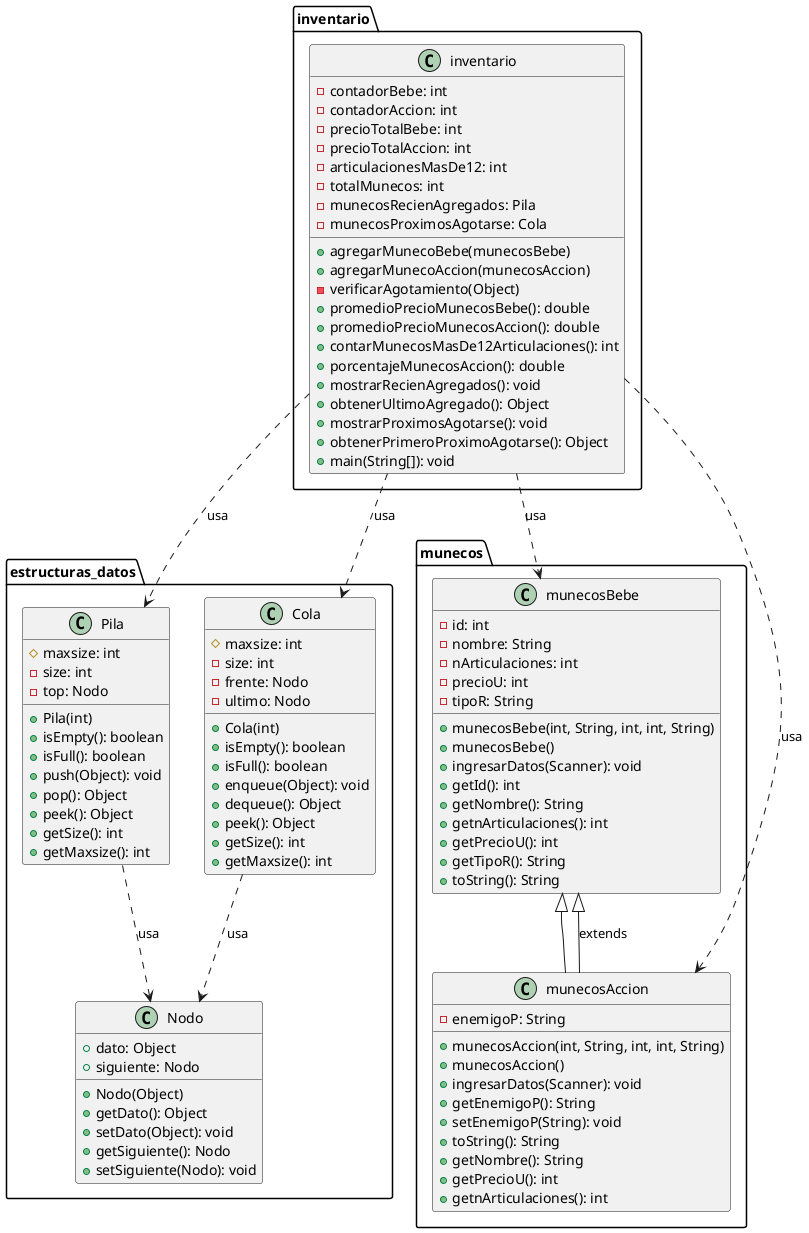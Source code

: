 @startuml YOUR-IF-YOU-PLAY-LTDA

package inventario {
  class inventario {
    - contadorBebe: int
    - contadorAccion: int
    - precioTotalBebe: int
    - precioTotalAccion: int
    - articulacionesMasDe12: int
    - totalMunecos: int
    - munecosRecienAgregados: Pila
    - munecosProximosAgotarse: Cola
    + agregarMunecoBebe(munecosBebe)
    + agregarMunecoAccion(munecosAccion)
    - verificarAgotamiento(Object)
    + promedioPrecioMunecosBebe(): double
    + promedioPrecioMunecosAccion(): double
    + contarMunecosMasDe12Articulaciones(): int
    + porcentajeMunecosAccion(): double
    + mostrarRecienAgregados(): void
    + obtenerUltimoAgregado(): Object
    + mostrarProximosAgotarse(): void
    + obtenerPrimeroProximoAgotarse(): Object
    + main(String[]): void
  }
}

package estructuras_datos {
  class Pila {
    # maxsize: int
    - size: int
    - top: Nodo
    + Pila(int)
    + isEmpty(): boolean
    + isFull(): boolean
    + push(Object): void
    + pop(): Object
    + peek(): Object
    + getSize(): int
    + getMaxsize(): int
  }

  class Cola {
    # maxsize: int
    - size: int
    - frente: Nodo
    - ultimo: Nodo
    + Cola(int)
    + isEmpty(): boolean
    + isFull(): boolean
    + enqueue(Object): void
    + dequeue(): Object
    + peek(): Object
    + getSize(): int
    + getMaxsize(): int
  }

  class Nodo {
    + dato: Object
    + siguiente: Nodo
    + Nodo(Object)
    + getDato(): Object
    + setDato(Object): void
    + getSiguiente(): Nodo
    + setSiguiente(Nodo): void
  }
}

package munecos {
  class munecosBebe {
    - id: int
    - nombre: String
    - nArticulaciones: int
    - precioU: int
    - tipoR: String
    + munecosBebe(int, String, int, int, String)
    + munecosBebe()
    + ingresarDatos(Scanner): void
    + getId(): int
    + getNombre(): String
    + getnArticulaciones(): int
    + getPrecioU(): int
    + getTipoR(): String
    + toString(): String
  }

  class munecosAccion extends munecosBebe {
    - enemigoP: String
    + munecosAccion(int, String, int, int, String)
    + munecosAccion()
    + ingresarDatos(Scanner): void
    + getEnemigoP(): String
    + setEnemigoP(String): void
    + toString(): String
    + getNombre(): String
    + getPrecioU(): int
    + getnArticulaciones(): int
  }
}

inventario.inventario ..> estructuras_datos.Pila : usa
inventario.inventario ..> estructuras_datos.Cola : usa
inventario.inventario ..> munecos.munecosBebe : usa
inventario.inventario ..> munecos.munecosAccion : usa
estructuras_datos.Pila ..> estructuras_datos.Nodo : usa
estructuras_datos.Cola ..> estructuras_datos.Nodo : usa
munecos.munecosAccion --|> munecos.munecosBebe : extends
@enduml